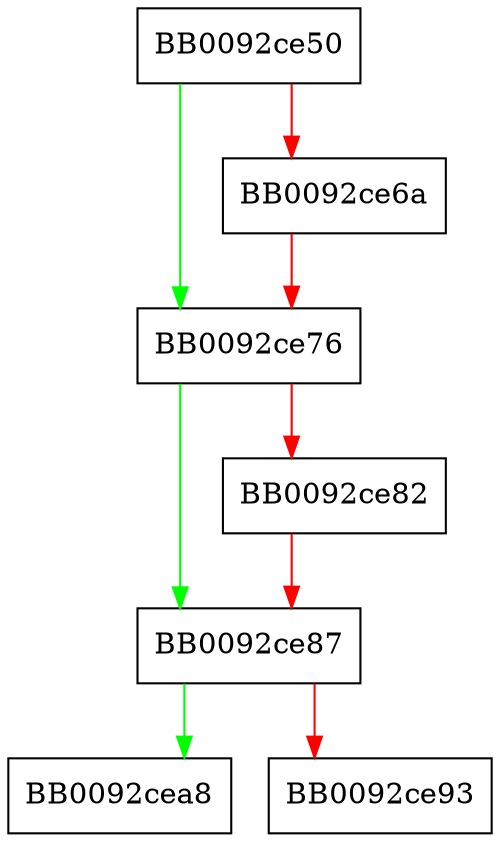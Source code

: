 digraph free_mem {
  node [shape="box"];
  graph [splines=ortho];
  BB0092ce50 -> BB0092ce76 [color="green"];
  BB0092ce50 -> BB0092ce6a [color="red"];
  BB0092ce6a -> BB0092ce76 [color="red"];
  BB0092ce76 -> BB0092ce87 [color="green"];
  BB0092ce76 -> BB0092ce82 [color="red"];
  BB0092ce82 -> BB0092ce87 [color="red"];
  BB0092ce87 -> BB0092cea8 [color="green"];
  BB0092ce87 -> BB0092ce93 [color="red"];
}
